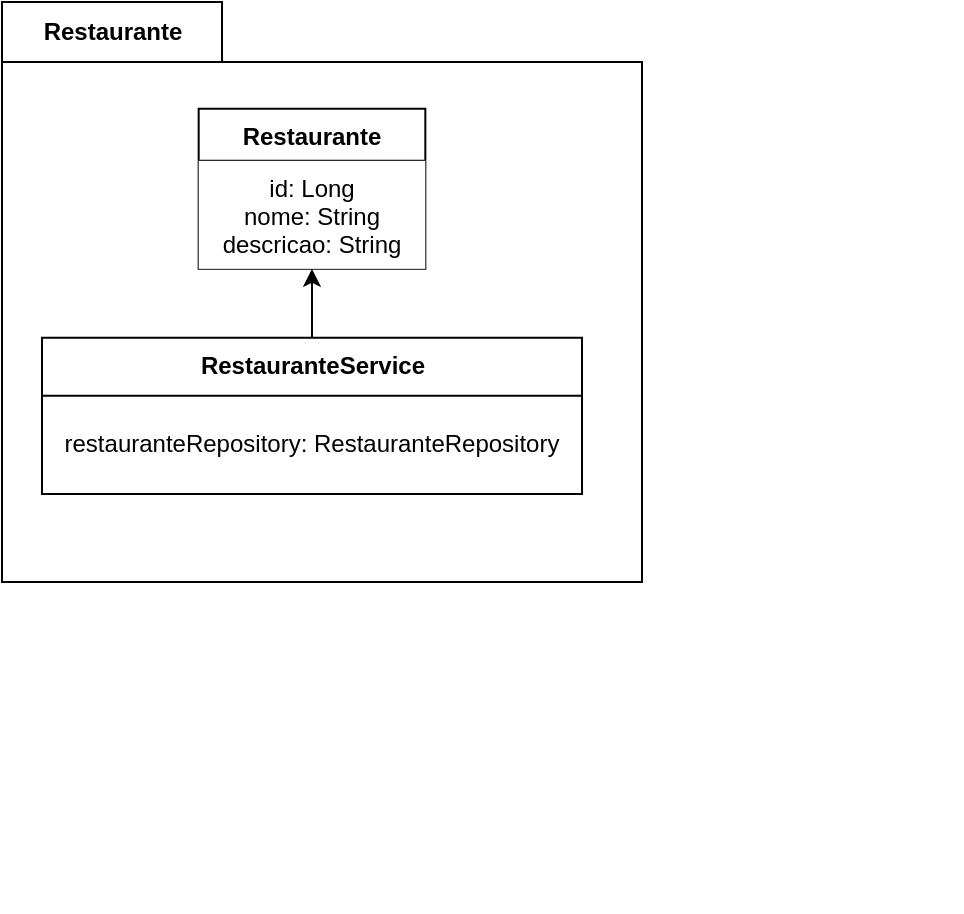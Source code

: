 <mxfile>
    <diagram id="Bq2Ol8RWaf_YitLYFxhW" name="Página-1">
        <mxGraphModel dx="519" dy="417" grid="1" gridSize="10" guides="1" tooltips="1" connect="1" arrows="1" fold="1" page="1" pageScale="1" pageWidth="850" pageHeight="1100" math="0" shadow="0">
            <root>
                <mxCell id="0"/>
                <mxCell id="1" parent="0"/>
                <mxCell id="6" value="Restaurante" style="shape=folder;fontStyle=1;tabWidth=110;tabHeight=30;tabPosition=left;html=1;boundedLbl=1;labelInHeader=1;container=1;collapsible=0;rounded=0;" parent="1" vertex="1">
                    <mxGeometry x="20" y="20" width="320" height="290" as="geometry"/>
                </mxCell>
                <mxCell id="7" value="" style="html=1;strokeColor=none;resizeWidth=1;resizeHeight=1;fillColor=none;part=1;connectable=0;allowArrows=0;deletable=0;rounded=0;" parent="6" vertex="1">
                    <mxGeometry width="480" height="424.643" relative="1" as="geometry">
                        <mxPoint y="30" as="offset"/>
                    </mxGeometry>
                </mxCell>
                <mxCell id="43" value="" style="edgeStyle=none;html=1;" edge="1" parent="6" source="22" target="27">
                    <mxGeometry relative="1" as="geometry"/>
                </mxCell>
                <mxCell id="22" value="RestauranteService" style="swimlane;fontStyle=1;align=center;verticalAlign=middle;childLayout=stackLayout;horizontal=1;startSize=29;horizontalStack=0;resizeParent=1;resizeParentMax=0;resizeLast=0;collapsible=0;marginBottom=0;html=1;" parent="6" vertex="1">
                    <mxGeometry x="20" y="167.891" width="270" height="78.139" as="geometry"/>
                </mxCell>
                <mxCell id="23" value="restauranteRepository: RestauranteRepository" style="text;html=1;strokeColor=none;fillColor=none;align=center;verticalAlign=middle;spacingLeft=4;spacingRight=4;overflow=hidden;rotatable=0;points=[[0,0.5],[1,0.5]];portConstraint=eastwest;shadow=0;glass=0;" parent="22" vertex="1">
                    <mxGeometry y="29" width="270" height="49.139" as="geometry"/>
                </mxCell>
                <mxCell id="26" value="Restaurante" style="swimlane;fontStyle=1;align=center;verticalAlign=top;childLayout=stackLayout;horizontal=1;startSize=26;horizontalStack=0;resizeParent=1;resizeParentMax=0;resizeLast=0;collapsible=1;marginBottom=0;fillColor=default;gradientColor=none;swimlaneFillColor=none;shadow=0;glass=0;swimlaneLine=1;" parent="6" vertex="1">
                    <mxGeometry x="98.335" y="53.42" width="113.33" height="80" as="geometry">
                        <mxRectangle x="55" y="38.5" width="110" height="30" as="alternateBounds"/>
                    </mxGeometry>
                </mxCell>
                <mxCell id="27" value="id: Long&#10;nome: String&#9;&#10;descricao: String" style="text;strokeColor=none;fillColor=default;align=center;verticalAlign=middle;spacingLeft=4;spacingRight=4;overflow=hidden;rotatable=0;points=[[0,0.5],[1,0.5]];portConstraint=eastwest;fontStyle=0;gradientColor=none;" parent="26" vertex="1">
                    <mxGeometry y="26" width="113.33" height="54" as="geometry"/>
                </mxCell>
            </root>
        </mxGraphModel>
    </diagram>
</mxfile>